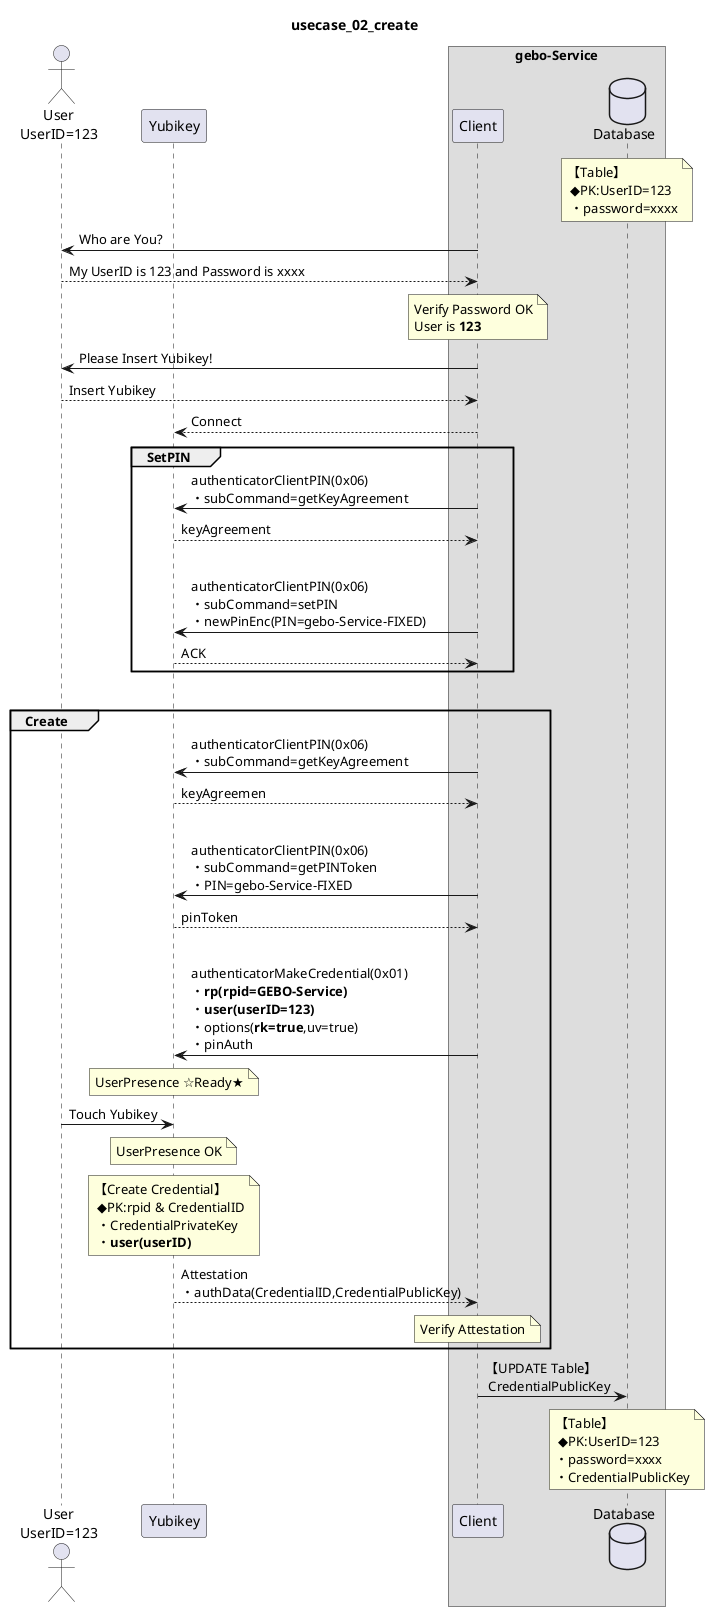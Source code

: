 @startuml
title usecase_02_create 
'hide footbox

actor "User\nUserID=123" as User
participant "Yubikey" as Yubikey
box "gebo-Service"
    participant "Client" as Client
    database "Database" as Database
end box 

note over Database:【Table】\n ◆PK:UserID=123\n ・password=xxxx

User <- Client : Who are You?
User --> Client : My UserID is 123 and Password is xxxx
note over Client:Verify Password OK\nUser is **123**

User <- Client : Please Insert Yubikey!
User --> Client : Insert Yubikey
Yubikey <-- Client : Connect

group SetPIN
    Client -> Yubikey:authenticatorClientPIN(0x06)\n・subCommand=getKeyAgreement
    Client <-- Yubikey:keyAgreement
    |||
    Client -> Yubikey:authenticatorClientPIN(0x06)\n・subCommand=setPIN\n・newPinEnc(PIN=gebo-Service-FIXED)
    Client <-- Yubikey:ACK
end
    |||
group Create
    Client -> Yubikey:authenticatorClientPIN(0x06)\n・subCommand=getKeyAgreement
    Client <-- Yubikey:keyAgreemen
    |||
    Client -> Yubikey:authenticatorClientPIN(0x06)\n・subCommand=getPINToken\n・PIN=gebo-Service-FIXED
    Client <-- Yubikey:pinToken
    |||
    Client -> Yubikey:authenticatorMakeCredential(0x01)\n・**rp(rpid=GEBO-Service)**\n・**user(userID=123)**\n・options(**rk=true**,uv=true)\n・pinAuth

    note over Yubikey:UserPresence ☆Ready★
    User -> Yubikey :Touch Yubikey

    note over Yubikey:UserPresence OK

    note over Yubikey:【Create Credential】\n ◆PK:rpid & CredentialID\n ・CredentialPrivateKey\n ・**user(userID)**

    Client <-- Yubikey:Attestation\n・authData(CredentialID,CredentialPublicKey)
    note over Client:Verify Attestation
end 

Client -> Database :【UPDATE Table】\n CredentialPublicKey
note over Database:【Table】\n ◆PK:UserID=123\n・password=xxxx\n・CredentialPublicKey

@enduml
